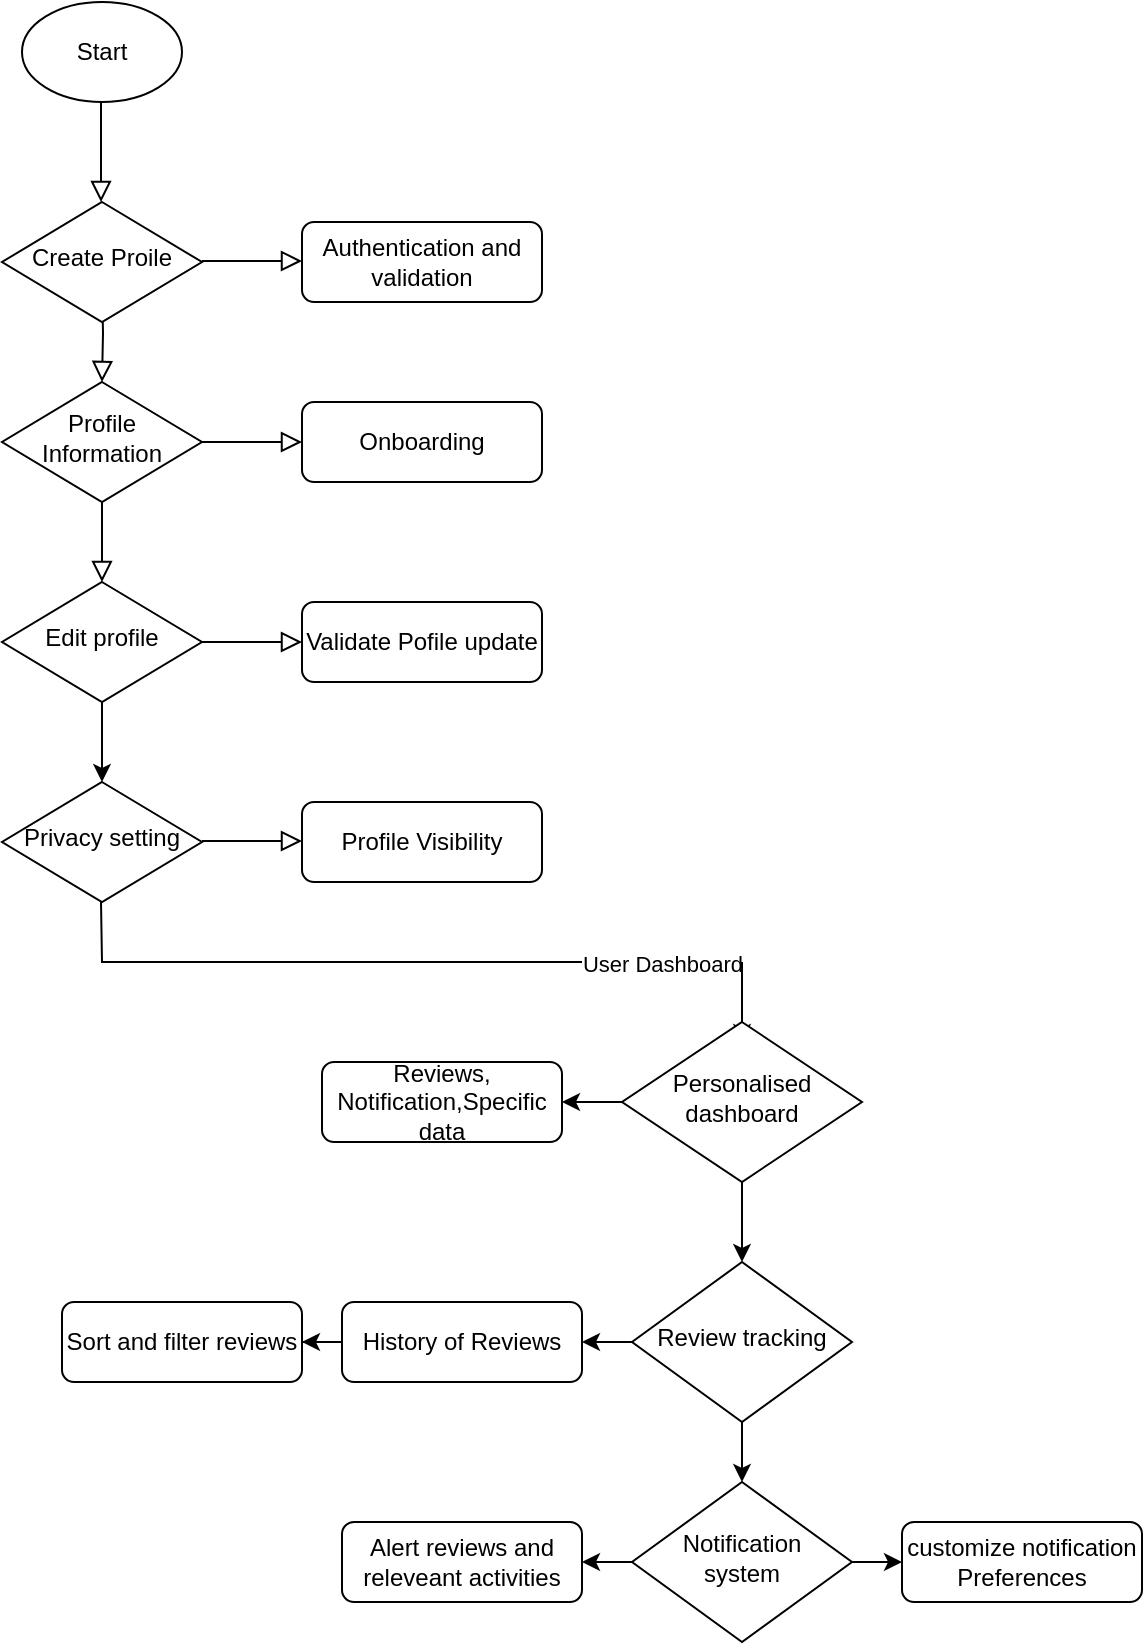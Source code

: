 <mxfile version="22.0.6" type="github" pages="4">
  <diagram id="C5RBs43oDa-KdzZeNtuy" name="Page-1">
    <mxGraphModel dx="880" dy="568" grid="1" gridSize="10" guides="1" tooltips="1" connect="1" arrows="1" fold="1" page="1" pageScale="1" pageWidth="827" pageHeight="1169" math="0" shadow="0">
      <root>
        <mxCell id="WIyWlLk6GJQsqaUBKTNV-0" />
        <mxCell id="WIyWlLk6GJQsqaUBKTNV-1" parent="WIyWlLk6GJQsqaUBKTNV-0" />
        <mxCell id="WIyWlLk6GJQsqaUBKTNV-2" value="" style="rounded=0;html=1;jettySize=auto;orthogonalLoop=1;fontSize=11;endArrow=block;endFill=0;endSize=8;strokeWidth=1;shadow=0;labelBackgroundColor=none;edgeStyle=orthogonalEdgeStyle;" parent="WIyWlLk6GJQsqaUBKTNV-1" target="WIyWlLk6GJQsqaUBKTNV-6" edge="1">
          <mxGeometry relative="1" as="geometry">
            <mxPoint x="220" y="140" as="sourcePoint" />
          </mxGeometry>
        </mxCell>
        <mxCell id="WIyWlLk6GJQsqaUBKTNV-4" value="" style="rounded=0;html=1;jettySize=auto;orthogonalLoop=1;fontSize=11;endArrow=block;endFill=0;endSize=8;strokeWidth=1;shadow=0;labelBackgroundColor=none;edgeStyle=orthogonalEdgeStyle;" parent="WIyWlLk6GJQsqaUBKTNV-1" source="WIyWlLk6GJQsqaUBKTNV-6" target="WIyWlLk6GJQsqaUBKTNV-10" edge="1">
          <mxGeometry y="20" relative="1" as="geometry">
            <mxPoint as="offset" />
          </mxGeometry>
        </mxCell>
        <mxCell id="WIyWlLk6GJQsqaUBKTNV-5" value="" style="edgeStyle=orthogonalEdgeStyle;rounded=0;html=1;jettySize=auto;orthogonalLoop=1;fontSize=11;endArrow=block;endFill=0;endSize=8;strokeWidth=1;shadow=0;labelBackgroundColor=none;" parent="WIyWlLk6GJQsqaUBKTNV-1" source="WIyWlLk6GJQsqaUBKTNV-6" target="WIyWlLk6GJQsqaUBKTNV-7" edge="1">
          <mxGeometry y="10" relative="1" as="geometry">
            <mxPoint as="offset" />
          </mxGeometry>
        </mxCell>
        <mxCell id="WIyWlLk6GJQsqaUBKTNV-6" value="Profile Information" style="rhombus;whiteSpace=wrap;html=1;shadow=0;fontFamily=Helvetica;fontSize=12;align=center;strokeWidth=1;spacing=6;spacingTop=-4;" parent="WIyWlLk6GJQsqaUBKTNV-1" vertex="1">
          <mxGeometry x="170" y="190" width="100" height="60" as="geometry" />
        </mxCell>
        <mxCell id="WIyWlLk6GJQsqaUBKTNV-7" value="Onboarding" style="rounded=1;whiteSpace=wrap;html=1;fontSize=12;glass=0;strokeWidth=1;shadow=0;" parent="WIyWlLk6GJQsqaUBKTNV-1" vertex="1">
          <mxGeometry x="320" y="200" width="120" height="40" as="geometry" />
        </mxCell>
        <mxCell id="WIyWlLk6GJQsqaUBKTNV-9" value="" style="edgeStyle=orthogonalEdgeStyle;rounded=0;html=1;jettySize=auto;orthogonalLoop=1;fontSize=11;endArrow=block;endFill=0;endSize=8;strokeWidth=1;shadow=0;labelBackgroundColor=none;" parent="WIyWlLk6GJQsqaUBKTNV-1" source="WIyWlLk6GJQsqaUBKTNV-10" target="WIyWlLk6GJQsqaUBKTNV-12" edge="1">
          <mxGeometry y="10" relative="1" as="geometry">
            <mxPoint as="offset" />
          </mxGeometry>
        </mxCell>
        <mxCell id="WIyWlLk6GJQsqaUBKTNV-10" value="Edit profile" style="rhombus;whiteSpace=wrap;html=1;shadow=0;fontFamily=Helvetica;fontSize=12;align=center;strokeWidth=1;spacing=6;spacingTop=-4;" parent="WIyWlLk6GJQsqaUBKTNV-1" vertex="1">
          <mxGeometry x="170" y="290" width="100" height="60" as="geometry" />
        </mxCell>
        <mxCell id="WIyWlLk6GJQsqaUBKTNV-12" value="Validate Pofile update" style="rounded=1;whiteSpace=wrap;html=1;fontSize=12;glass=0;strokeWidth=1;shadow=0;" parent="WIyWlLk6GJQsqaUBKTNV-1" vertex="1">
          <mxGeometry x="320" y="300" width="120" height="40" as="geometry" />
        </mxCell>
        <mxCell id="iGASAhXKb9GAl0qDR1pf-0" value="Start" style="ellipse;whiteSpace=wrap;html=1;" parent="WIyWlLk6GJQsqaUBKTNV-1" vertex="1">
          <mxGeometry x="180" width="80" height="50" as="geometry" />
        </mxCell>
        <mxCell id="iGASAhXKb9GAl0qDR1pf-1" value="" style="rounded=0;html=1;jettySize=auto;orthogonalLoop=1;fontSize=11;endArrow=block;endFill=0;endSize=8;strokeWidth=1;shadow=0;labelBackgroundColor=none;edgeStyle=orthogonalEdgeStyle;" parent="WIyWlLk6GJQsqaUBKTNV-1" edge="1">
          <mxGeometry relative="1" as="geometry">
            <mxPoint x="219.5" y="50" as="sourcePoint" />
            <mxPoint x="219.5" y="100" as="targetPoint" />
          </mxGeometry>
        </mxCell>
        <mxCell id="iGASAhXKb9GAl0qDR1pf-5" style="edgeStyle=orthogonalEdgeStyle;rounded=0;orthogonalLoop=1;jettySize=auto;html=1;exitX=0.5;exitY=1;exitDx=0;exitDy=0;" parent="WIyWlLk6GJQsqaUBKTNV-1" edge="1">
          <mxGeometry relative="1" as="geometry">
            <mxPoint x="220" y="160" as="sourcePoint" />
            <mxPoint x="220" y="160" as="targetPoint" />
          </mxGeometry>
        </mxCell>
        <mxCell id="iGASAhXKb9GAl0qDR1pf-7" value="Create Proile" style="rhombus;whiteSpace=wrap;html=1;shadow=0;fontFamily=Helvetica;fontSize=12;align=center;strokeWidth=1;spacing=6;spacingTop=-4;" parent="WIyWlLk6GJQsqaUBKTNV-1" vertex="1">
          <mxGeometry x="170" y="100" width="100" height="60" as="geometry" />
        </mxCell>
        <mxCell id="iGASAhXKb9GAl0qDR1pf-9" value="Authentication and validation" style="rounded=1;whiteSpace=wrap;html=1;fontSize=12;glass=0;strokeWidth=1;shadow=0;" parent="WIyWlLk6GJQsqaUBKTNV-1" vertex="1">
          <mxGeometry x="320" y="110" width="120" height="40" as="geometry" />
        </mxCell>
        <mxCell id="iGASAhXKb9GAl0qDR1pf-10" value="" style="edgeStyle=orthogonalEdgeStyle;rounded=0;html=1;jettySize=auto;orthogonalLoop=1;fontSize=11;endArrow=block;endFill=0;endSize=8;strokeWidth=1;shadow=0;labelBackgroundColor=none;" parent="WIyWlLk6GJQsqaUBKTNV-1" edge="1">
          <mxGeometry y="10" relative="1" as="geometry">
            <mxPoint as="offset" />
            <mxPoint x="270" y="129.5" as="sourcePoint" />
            <mxPoint x="320" y="129.5" as="targetPoint" />
          </mxGeometry>
        </mxCell>
        <mxCell id="iGASAhXKb9GAl0qDR1pf-13" value="Privacy setting" style="rhombus;whiteSpace=wrap;html=1;shadow=0;fontFamily=Helvetica;fontSize=12;align=center;strokeWidth=1;spacing=6;spacingTop=-4;" parent="WIyWlLk6GJQsqaUBKTNV-1" vertex="1">
          <mxGeometry x="170" y="390" width="100" height="60" as="geometry" />
        </mxCell>
        <mxCell id="iGASAhXKb9GAl0qDR1pf-17" value="" style="endArrow=classic;html=1;rounded=0;" parent="WIyWlLk6GJQsqaUBKTNV-1" edge="1">
          <mxGeometry width="50" height="50" relative="1" as="geometry">
            <mxPoint x="220" y="350" as="sourcePoint" />
            <mxPoint x="220" y="390" as="targetPoint" />
          </mxGeometry>
        </mxCell>
        <mxCell id="iGASAhXKb9GAl0qDR1pf-19" value="Profile Visibility" style="rounded=1;whiteSpace=wrap;html=1;fontSize=12;glass=0;strokeWidth=1;shadow=0;" parent="WIyWlLk6GJQsqaUBKTNV-1" vertex="1">
          <mxGeometry x="320" y="400" width="120" height="40" as="geometry" />
        </mxCell>
        <mxCell id="iGASAhXKb9GAl0qDR1pf-20" value="" style="edgeStyle=orthogonalEdgeStyle;rounded=0;html=1;jettySize=auto;orthogonalLoop=1;fontSize=11;endArrow=block;endFill=0;endSize=8;strokeWidth=1;shadow=0;labelBackgroundColor=none;" parent="WIyWlLk6GJQsqaUBKTNV-1" edge="1">
          <mxGeometry y="10" relative="1" as="geometry">
            <mxPoint as="offset" />
            <mxPoint x="270" y="419.5" as="sourcePoint" />
            <mxPoint x="320" y="419.5" as="targetPoint" />
          </mxGeometry>
        </mxCell>
        <mxCell id="iGASAhXKb9GAl0qDR1pf-21" value="" style="endArrow=classic;html=1;rounded=0;" parent="WIyWlLk6GJQsqaUBKTNV-1" edge="1">
          <mxGeometry width="50" height="50" relative="1" as="geometry">
            <mxPoint x="219.5" y="450" as="sourcePoint" />
            <mxPoint x="520" y="480" as="targetPoint" />
            <Array as="points">
              <mxPoint x="220" y="480" />
            </Array>
          </mxGeometry>
        </mxCell>
        <mxCell id="iGASAhXKb9GAl0qDR1pf-22" value="User Dashboard" style="edgeLabel;html=1;align=center;verticalAlign=middle;resizable=0;points=[];" parent="iGASAhXKb9GAl0qDR1pf-21" vertex="1" connectable="0">
          <mxGeometry x="0.758" y="-1" relative="1" as="geometry">
            <mxPoint x="20" as="offset" />
          </mxGeometry>
        </mxCell>
        <mxCell id="iGASAhXKb9GAl0qDR1pf-24" value="" style="edgeStyle=none;orthogonalLoop=1;jettySize=auto;html=1;rounded=0;" parent="WIyWlLk6GJQsqaUBKTNV-1" edge="1">
          <mxGeometry width="100" relative="1" as="geometry">
            <mxPoint x="540" y="480" as="sourcePoint" />
            <mxPoint x="540" y="520" as="targetPoint" />
            <Array as="points" />
          </mxGeometry>
        </mxCell>
        <mxCell id="iGASAhXKb9GAl0qDR1pf-34" value="" style="edgeStyle=orthogonalEdgeStyle;rounded=0;orthogonalLoop=1;jettySize=auto;html=1;" parent="WIyWlLk6GJQsqaUBKTNV-1" source="iGASAhXKb9GAl0qDR1pf-32" target="iGASAhXKb9GAl0qDR1pf-33" edge="1">
          <mxGeometry relative="1" as="geometry" />
        </mxCell>
        <mxCell id="iGASAhXKb9GAl0qDR1pf-36" value="" style="edgeStyle=orthogonalEdgeStyle;rounded=0;orthogonalLoop=1;jettySize=auto;html=1;" parent="WIyWlLk6GJQsqaUBKTNV-1" source="iGASAhXKb9GAl0qDR1pf-32" target="iGASAhXKb9GAl0qDR1pf-35" edge="1">
          <mxGeometry relative="1" as="geometry" />
        </mxCell>
        <mxCell id="iGASAhXKb9GAl0qDR1pf-32" value="Personalised dashboard" style="rhombus;whiteSpace=wrap;html=1;shadow=0;fontFamily=Helvetica;fontSize=12;align=center;strokeWidth=1;spacing=6;spacingTop=-4;" parent="WIyWlLk6GJQsqaUBKTNV-1" vertex="1">
          <mxGeometry x="480" y="510" width="120" height="80" as="geometry" />
        </mxCell>
        <mxCell id="iGASAhXKb9GAl0qDR1pf-33" value="Reviews, Notification,Specific data" style="rounded=1;whiteSpace=wrap;html=1;fontSize=12;glass=0;strokeWidth=1;shadow=0;" parent="WIyWlLk6GJQsqaUBKTNV-1" vertex="1">
          <mxGeometry x="330" y="530" width="120" height="40" as="geometry" />
        </mxCell>
        <mxCell id="iGASAhXKb9GAl0qDR1pf-38" value="" style="edgeStyle=orthogonalEdgeStyle;rounded=0;orthogonalLoop=1;jettySize=auto;html=1;" parent="WIyWlLk6GJQsqaUBKTNV-1" source="iGASAhXKb9GAl0qDR1pf-35" target="iGASAhXKb9GAl0qDR1pf-37" edge="1">
          <mxGeometry relative="1" as="geometry" />
        </mxCell>
        <mxCell id="iGASAhXKb9GAl0qDR1pf-43" value="" style="edgeStyle=orthogonalEdgeStyle;rounded=0;orthogonalLoop=1;jettySize=auto;html=1;" parent="WIyWlLk6GJQsqaUBKTNV-1" source="iGASAhXKb9GAl0qDR1pf-35" target="iGASAhXKb9GAl0qDR1pf-42" edge="1">
          <mxGeometry relative="1" as="geometry" />
        </mxCell>
        <mxCell id="iGASAhXKb9GAl0qDR1pf-35" value="Review tracking" style="rhombus;whiteSpace=wrap;html=1;shadow=0;fontFamily=Helvetica;fontSize=12;align=center;strokeWidth=1;spacing=6;spacingTop=-4;" parent="WIyWlLk6GJQsqaUBKTNV-1" vertex="1">
          <mxGeometry x="485" y="630" width="110" height="80" as="geometry" />
        </mxCell>
        <mxCell id="iGASAhXKb9GAl0qDR1pf-40" value="" style="edgeStyle=orthogonalEdgeStyle;rounded=0;orthogonalLoop=1;jettySize=auto;html=1;" parent="WIyWlLk6GJQsqaUBKTNV-1" source="iGASAhXKb9GAl0qDR1pf-37" target="iGASAhXKb9GAl0qDR1pf-39" edge="1">
          <mxGeometry relative="1" as="geometry" />
        </mxCell>
        <mxCell id="iGASAhXKb9GAl0qDR1pf-37" value="History of Reviews" style="rounded=1;whiteSpace=wrap;html=1;fontSize=12;glass=0;strokeWidth=1;shadow=0;" parent="WIyWlLk6GJQsqaUBKTNV-1" vertex="1">
          <mxGeometry x="340" y="650" width="120" height="40" as="geometry" />
        </mxCell>
        <mxCell id="iGASAhXKb9GAl0qDR1pf-39" value="Sort and filter reviews" style="rounded=1;whiteSpace=wrap;html=1;fontSize=12;glass=0;strokeWidth=1;shadow=0;" parent="WIyWlLk6GJQsqaUBKTNV-1" vertex="1">
          <mxGeometry x="200" y="650" width="120" height="40" as="geometry" />
        </mxCell>
        <mxCell id="iGASAhXKb9GAl0qDR1pf-45" value="" style="edgeStyle=orthogonalEdgeStyle;rounded=0;orthogonalLoop=1;jettySize=auto;html=1;" parent="WIyWlLk6GJQsqaUBKTNV-1" source="iGASAhXKb9GAl0qDR1pf-42" target="iGASAhXKb9GAl0qDR1pf-44" edge="1">
          <mxGeometry relative="1" as="geometry" />
        </mxCell>
        <mxCell id="iGASAhXKb9GAl0qDR1pf-47" value="" style="edgeStyle=orthogonalEdgeStyle;rounded=0;orthogonalLoop=1;jettySize=auto;html=1;" parent="WIyWlLk6GJQsqaUBKTNV-1" source="iGASAhXKb9GAl0qDR1pf-42" target="iGASAhXKb9GAl0qDR1pf-46" edge="1">
          <mxGeometry relative="1" as="geometry" />
        </mxCell>
        <mxCell id="iGASAhXKb9GAl0qDR1pf-42" value="Notification system" style="rhombus;whiteSpace=wrap;html=1;shadow=0;fontFamily=Helvetica;fontSize=12;align=center;strokeWidth=1;spacing=6;spacingTop=-4;" parent="WIyWlLk6GJQsqaUBKTNV-1" vertex="1">
          <mxGeometry x="485" y="740" width="110" height="80" as="geometry" />
        </mxCell>
        <mxCell id="iGASAhXKb9GAl0qDR1pf-44" value="Alert reviews and releveant activities" style="rounded=1;whiteSpace=wrap;html=1;fontSize=12;glass=0;strokeWidth=1;shadow=0;" parent="WIyWlLk6GJQsqaUBKTNV-1" vertex="1">
          <mxGeometry x="340" y="760" width="120" height="40" as="geometry" />
        </mxCell>
        <mxCell id="iGASAhXKb9GAl0qDR1pf-46" value="customize notification Preferences" style="rounded=1;whiteSpace=wrap;html=1;fontSize=12;glass=0;strokeWidth=1;shadow=0;" parent="WIyWlLk6GJQsqaUBKTNV-1" vertex="1">
          <mxGeometry x="620" y="760" width="120" height="40" as="geometry" />
        </mxCell>
      </root>
    </mxGraphModel>
  </diagram>
  <diagram id="cUen7X73e36srcXwbvj0" name="Page-2">
    <mxGraphModel dx="880" dy="568" grid="1" gridSize="10" guides="1" tooltips="1" connect="1" arrows="1" fold="1" page="1" pageScale="1" pageWidth="827" pageHeight="1169" math="0" shadow="0">
      <root>
        <mxCell id="0" />
        <mxCell id="1" parent="0" />
      </root>
    </mxGraphModel>
  </diagram>
  <diagram name="Page-1" id="MSBpeoJMWCfWt9_epwDN">
    <mxGraphModel dx="880" dy="568" grid="1" gridSize="10" guides="1" tooltips="1" connect="1" arrows="1" fold="1" page="1" pageScale="1" pageWidth="827" pageHeight="1169" math="0" shadow="0">
      <root>
        <mxCell id="WIyWlLk6GJQsqaUBKTNV-0" />
        <mxCell id="WIyWlLk6GJQsqaUBKTNV-1" parent="WIyWlLk6GJQsqaUBKTNV-0" />
        <mxCell id="WIyWlLk6GJQsqaUBKTNV-2" value="" style="rounded=0;html=1;jettySize=auto;orthogonalLoop=1;fontSize=11;endArrow=block;endFill=0;endSize=8;strokeWidth=1;shadow=0;labelBackgroundColor=none;edgeStyle=orthogonalEdgeStyle;" parent="WIyWlLk6GJQsqaUBKTNV-1" target="WIyWlLk6GJQsqaUBKTNV-6" edge="1">
          <mxGeometry relative="1" as="geometry">
            <mxPoint x="220" y="140" as="sourcePoint" />
          </mxGeometry>
        </mxCell>
        <mxCell id="WIyWlLk6GJQsqaUBKTNV-4" value="" style="rounded=0;html=1;jettySize=auto;orthogonalLoop=1;fontSize=11;endArrow=block;endFill=0;endSize=8;strokeWidth=1;shadow=0;labelBackgroundColor=none;edgeStyle=orthogonalEdgeStyle;" parent="WIyWlLk6GJQsqaUBKTNV-1" source="WIyWlLk6GJQsqaUBKTNV-6" target="WIyWlLk6GJQsqaUBKTNV-10" edge="1">
          <mxGeometry y="20" relative="1" as="geometry">
            <mxPoint as="offset" />
          </mxGeometry>
        </mxCell>
        <mxCell id="WIyWlLk6GJQsqaUBKTNV-5" value="" style="edgeStyle=orthogonalEdgeStyle;rounded=0;html=1;jettySize=auto;orthogonalLoop=1;fontSize=11;endArrow=block;endFill=0;endSize=8;strokeWidth=1;shadow=0;labelBackgroundColor=none;" parent="WIyWlLk6GJQsqaUBKTNV-1" source="WIyWlLk6GJQsqaUBKTNV-6" target="WIyWlLk6GJQsqaUBKTNV-7" edge="1">
          <mxGeometry y="10" relative="1" as="geometry">
            <mxPoint as="offset" />
          </mxGeometry>
        </mxCell>
        <mxCell id="WIyWlLk6GJQsqaUBKTNV-6" value="Profile Information" style="rhombus;whiteSpace=wrap;html=1;shadow=0;fontFamily=Helvetica;fontSize=12;align=center;strokeWidth=1;spacing=6;spacingTop=-4;" parent="WIyWlLk6GJQsqaUBKTNV-1" vertex="1">
          <mxGeometry x="170" y="190" width="100" height="60" as="geometry" />
        </mxCell>
        <mxCell id="WIyWlLk6GJQsqaUBKTNV-7" value="Onboarding" style="rounded=1;whiteSpace=wrap;html=1;fontSize=12;glass=0;strokeWidth=1;shadow=0;" parent="WIyWlLk6GJQsqaUBKTNV-1" vertex="1">
          <mxGeometry x="320" y="200" width="120" height="40" as="geometry" />
        </mxCell>
        <mxCell id="WIyWlLk6GJQsqaUBKTNV-9" value="" style="edgeStyle=orthogonalEdgeStyle;rounded=0;html=1;jettySize=auto;orthogonalLoop=1;fontSize=11;endArrow=block;endFill=0;endSize=8;strokeWidth=1;shadow=0;labelBackgroundColor=none;" parent="WIyWlLk6GJQsqaUBKTNV-1" source="WIyWlLk6GJQsqaUBKTNV-10" target="WIyWlLk6GJQsqaUBKTNV-12" edge="1">
          <mxGeometry y="10" relative="1" as="geometry">
            <mxPoint as="offset" />
          </mxGeometry>
        </mxCell>
        <mxCell id="WIyWlLk6GJQsqaUBKTNV-10" value="Edit profile" style="rhombus;whiteSpace=wrap;html=1;shadow=0;fontFamily=Helvetica;fontSize=12;align=center;strokeWidth=1;spacing=6;spacingTop=-4;" parent="WIyWlLk6GJQsqaUBKTNV-1" vertex="1">
          <mxGeometry x="170" y="290" width="100" height="60" as="geometry" />
        </mxCell>
        <mxCell id="WIyWlLk6GJQsqaUBKTNV-12" value="Validate Pofile update" style="rounded=1;whiteSpace=wrap;html=1;fontSize=12;glass=0;strokeWidth=1;shadow=0;" parent="WIyWlLk6GJQsqaUBKTNV-1" vertex="1">
          <mxGeometry x="320" y="300" width="120" height="40" as="geometry" />
        </mxCell>
        <mxCell id="iGASAhXKb9GAl0qDR1pf-0" value="Start" style="ellipse;whiteSpace=wrap;html=1;" parent="WIyWlLk6GJQsqaUBKTNV-1" vertex="1">
          <mxGeometry x="180" width="80" height="50" as="geometry" />
        </mxCell>
        <mxCell id="iGASAhXKb9GAl0qDR1pf-1" value="" style="rounded=0;html=1;jettySize=auto;orthogonalLoop=1;fontSize=11;endArrow=block;endFill=0;endSize=8;strokeWidth=1;shadow=0;labelBackgroundColor=none;edgeStyle=orthogonalEdgeStyle;" parent="WIyWlLk6GJQsqaUBKTNV-1" edge="1">
          <mxGeometry relative="1" as="geometry">
            <mxPoint x="219.5" y="50" as="sourcePoint" />
            <mxPoint x="219.5" y="100" as="targetPoint" />
          </mxGeometry>
        </mxCell>
        <mxCell id="iGASAhXKb9GAl0qDR1pf-5" style="edgeStyle=orthogonalEdgeStyle;rounded=0;orthogonalLoop=1;jettySize=auto;html=1;exitX=0.5;exitY=1;exitDx=0;exitDy=0;" parent="WIyWlLk6GJQsqaUBKTNV-1" edge="1">
          <mxGeometry relative="1" as="geometry">
            <mxPoint x="220" y="160" as="sourcePoint" />
            <mxPoint x="220" y="160" as="targetPoint" />
          </mxGeometry>
        </mxCell>
        <mxCell id="iGASAhXKb9GAl0qDR1pf-7" value="Create Proile" style="rhombus;whiteSpace=wrap;html=1;shadow=0;fontFamily=Helvetica;fontSize=12;align=center;strokeWidth=1;spacing=6;spacingTop=-4;" parent="WIyWlLk6GJQsqaUBKTNV-1" vertex="1">
          <mxGeometry x="170" y="100" width="100" height="60" as="geometry" />
        </mxCell>
        <mxCell id="iGASAhXKb9GAl0qDR1pf-9" value="Authentication and validation" style="rounded=1;whiteSpace=wrap;html=1;fontSize=12;glass=0;strokeWidth=1;shadow=0;" parent="WIyWlLk6GJQsqaUBKTNV-1" vertex="1">
          <mxGeometry x="320" y="110" width="120" height="40" as="geometry" />
        </mxCell>
        <mxCell id="iGASAhXKb9GAl0qDR1pf-10" value="" style="edgeStyle=orthogonalEdgeStyle;rounded=0;html=1;jettySize=auto;orthogonalLoop=1;fontSize=11;endArrow=block;endFill=0;endSize=8;strokeWidth=1;shadow=0;labelBackgroundColor=none;" parent="WIyWlLk6GJQsqaUBKTNV-1" edge="1">
          <mxGeometry y="10" relative="1" as="geometry">
            <mxPoint as="offset" />
            <mxPoint x="270" y="129.5" as="sourcePoint" />
            <mxPoint x="320" y="129.5" as="targetPoint" />
          </mxGeometry>
        </mxCell>
        <mxCell id="iGASAhXKb9GAl0qDR1pf-13" value="Privacy setting" style="rhombus;whiteSpace=wrap;html=1;shadow=0;fontFamily=Helvetica;fontSize=12;align=center;strokeWidth=1;spacing=6;spacingTop=-4;" parent="WIyWlLk6GJQsqaUBKTNV-1" vertex="1">
          <mxGeometry x="170" y="390" width="100" height="60" as="geometry" />
        </mxCell>
        <mxCell id="iGASAhXKb9GAl0qDR1pf-17" value="" style="endArrow=classic;html=1;rounded=0;" parent="WIyWlLk6GJQsqaUBKTNV-1" edge="1">
          <mxGeometry width="50" height="50" relative="1" as="geometry">
            <mxPoint x="220" y="350" as="sourcePoint" />
            <mxPoint x="220" y="390" as="targetPoint" />
          </mxGeometry>
        </mxCell>
        <mxCell id="iGASAhXKb9GAl0qDR1pf-19" value="Profile Visibility" style="rounded=1;whiteSpace=wrap;html=1;fontSize=12;glass=0;strokeWidth=1;shadow=0;" parent="WIyWlLk6GJQsqaUBKTNV-1" vertex="1">
          <mxGeometry x="320" y="400" width="120" height="40" as="geometry" />
        </mxCell>
        <mxCell id="iGASAhXKb9GAl0qDR1pf-20" value="" style="edgeStyle=orthogonalEdgeStyle;rounded=0;html=1;jettySize=auto;orthogonalLoop=1;fontSize=11;endArrow=block;endFill=0;endSize=8;strokeWidth=1;shadow=0;labelBackgroundColor=none;" parent="WIyWlLk6GJQsqaUBKTNV-1" edge="1">
          <mxGeometry y="10" relative="1" as="geometry">
            <mxPoint as="offset" />
            <mxPoint x="270" y="419.5" as="sourcePoint" />
            <mxPoint x="320" y="419.5" as="targetPoint" />
          </mxGeometry>
        </mxCell>
        <mxCell id="iGASAhXKb9GAl0qDR1pf-21" value="" style="endArrow=classic;html=1;rounded=0;" parent="WIyWlLk6GJQsqaUBKTNV-1" edge="1">
          <mxGeometry width="50" height="50" relative="1" as="geometry">
            <mxPoint x="219.5" y="450" as="sourcePoint" />
            <mxPoint x="520" y="480" as="targetPoint" />
            <Array as="points">
              <mxPoint x="220" y="480" />
            </Array>
          </mxGeometry>
        </mxCell>
        <mxCell id="iGASAhXKb9GAl0qDR1pf-22" value="User Dashboard" style="edgeLabel;html=1;align=center;verticalAlign=middle;resizable=0;points=[];" parent="iGASAhXKb9GAl0qDR1pf-21" vertex="1" connectable="0">
          <mxGeometry x="0.758" y="-1" relative="1" as="geometry">
            <mxPoint x="20" as="offset" />
          </mxGeometry>
        </mxCell>
        <mxCell id="iGASAhXKb9GAl0qDR1pf-24" value="" style="edgeStyle=none;orthogonalLoop=1;jettySize=auto;html=1;rounded=0;" parent="WIyWlLk6GJQsqaUBKTNV-1" edge="1">
          <mxGeometry width="100" relative="1" as="geometry">
            <mxPoint x="540" y="480" as="sourcePoint" />
            <mxPoint x="540" y="520" as="targetPoint" />
            <Array as="points" />
          </mxGeometry>
        </mxCell>
        <mxCell id="iGASAhXKb9GAl0qDR1pf-34" value="" style="edgeStyle=orthogonalEdgeStyle;rounded=0;orthogonalLoop=1;jettySize=auto;html=1;" parent="WIyWlLk6GJQsqaUBKTNV-1" source="iGASAhXKb9GAl0qDR1pf-32" target="iGASAhXKb9GAl0qDR1pf-33" edge="1">
          <mxGeometry relative="1" as="geometry" />
        </mxCell>
        <mxCell id="iGASAhXKb9GAl0qDR1pf-36" value="" style="edgeStyle=orthogonalEdgeStyle;rounded=0;orthogonalLoop=1;jettySize=auto;html=1;" parent="WIyWlLk6GJQsqaUBKTNV-1" source="iGASAhXKb9GAl0qDR1pf-32" target="iGASAhXKb9GAl0qDR1pf-35" edge="1">
          <mxGeometry relative="1" as="geometry" />
        </mxCell>
        <mxCell id="iGASAhXKb9GAl0qDR1pf-32" value="Personalised dashboard" style="rhombus;whiteSpace=wrap;html=1;shadow=0;fontFamily=Helvetica;fontSize=12;align=center;strokeWidth=1;spacing=6;spacingTop=-4;" parent="WIyWlLk6GJQsqaUBKTNV-1" vertex="1">
          <mxGeometry x="480" y="510" width="120" height="80" as="geometry" />
        </mxCell>
        <mxCell id="iGASAhXKb9GAl0qDR1pf-33" value="Reviews, Notification,Specific data" style="rounded=1;whiteSpace=wrap;html=1;fontSize=12;glass=0;strokeWidth=1;shadow=0;" parent="WIyWlLk6GJQsqaUBKTNV-1" vertex="1">
          <mxGeometry x="330" y="530" width="120" height="40" as="geometry" />
        </mxCell>
        <mxCell id="iGASAhXKb9GAl0qDR1pf-38" value="" style="edgeStyle=orthogonalEdgeStyle;rounded=0;orthogonalLoop=1;jettySize=auto;html=1;" parent="WIyWlLk6GJQsqaUBKTNV-1" source="iGASAhXKb9GAl0qDR1pf-35" target="iGASAhXKb9GAl0qDR1pf-37" edge="1">
          <mxGeometry relative="1" as="geometry" />
        </mxCell>
        <mxCell id="iGASAhXKb9GAl0qDR1pf-43" value="" style="edgeStyle=orthogonalEdgeStyle;rounded=0;orthogonalLoop=1;jettySize=auto;html=1;" parent="WIyWlLk6GJQsqaUBKTNV-1" source="iGASAhXKb9GAl0qDR1pf-35" target="iGASAhXKb9GAl0qDR1pf-42" edge="1">
          <mxGeometry relative="1" as="geometry" />
        </mxCell>
        <mxCell id="iGASAhXKb9GAl0qDR1pf-35" value="Review tracking" style="rhombus;whiteSpace=wrap;html=1;shadow=0;fontFamily=Helvetica;fontSize=12;align=center;strokeWidth=1;spacing=6;spacingTop=-4;" parent="WIyWlLk6GJQsqaUBKTNV-1" vertex="1">
          <mxGeometry x="485" y="630" width="110" height="80" as="geometry" />
        </mxCell>
        <mxCell id="iGASAhXKb9GAl0qDR1pf-40" value="" style="edgeStyle=orthogonalEdgeStyle;rounded=0;orthogonalLoop=1;jettySize=auto;html=1;" parent="WIyWlLk6GJQsqaUBKTNV-1" source="iGASAhXKb9GAl0qDR1pf-37" target="iGASAhXKb9GAl0qDR1pf-39" edge="1">
          <mxGeometry relative="1" as="geometry" />
        </mxCell>
        <mxCell id="iGASAhXKb9GAl0qDR1pf-37" value="History of Reviews" style="rounded=1;whiteSpace=wrap;html=1;fontSize=12;glass=0;strokeWidth=1;shadow=0;" parent="WIyWlLk6GJQsqaUBKTNV-1" vertex="1">
          <mxGeometry x="340" y="650" width="120" height="40" as="geometry" />
        </mxCell>
        <mxCell id="iGASAhXKb9GAl0qDR1pf-39" value="Sort and filter reviews" style="rounded=1;whiteSpace=wrap;html=1;fontSize=12;glass=0;strokeWidth=1;shadow=0;" parent="WIyWlLk6GJQsqaUBKTNV-1" vertex="1">
          <mxGeometry x="200" y="650" width="120" height="40" as="geometry" />
        </mxCell>
        <mxCell id="iGASAhXKb9GAl0qDR1pf-45" value="" style="edgeStyle=orthogonalEdgeStyle;rounded=0;orthogonalLoop=1;jettySize=auto;html=1;" parent="WIyWlLk6GJQsqaUBKTNV-1" source="iGASAhXKb9GAl0qDR1pf-42" target="iGASAhXKb9GAl0qDR1pf-44" edge="1">
          <mxGeometry relative="1" as="geometry" />
        </mxCell>
        <mxCell id="iGASAhXKb9GAl0qDR1pf-47" value="" style="edgeStyle=orthogonalEdgeStyle;rounded=0;orthogonalLoop=1;jettySize=auto;html=1;" parent="WIyWlLk6GJQsqaUBKTNV-1" source="iGASAhXKb9GAl0qDR1pf-42" target="iGASAhXKb9GAl0qDR1pf-46" edge="1">
          <mxGeometry relative="1" as="geometry" />
        </mxCell>
        <mxCell id="iGASAhXKb9GAl0qDR1pf-42" value="Notification system" style="rhombus;whiteSpace=wrap;html=1;shadow=0;fontFamily=Helvetica;fontSize=12;align=center;strokeWidth=1;spacing=6;spacingTop=-4;" parent="WIyWlLk6GJQsqaUBKTNV-1" vertex="1">
          <mxGeometry x="485" y="740" width="110" height="80" as="geometry" />
        </mxCell>
        <mxCell id="iGASAhXKb9GAl0qDR1pf-44" value="Alert reviews and releveant activities" style="rounded=1;whiteSpace=wrap;html=1;fontSize=12;glass=0;strokeWidth=1;shadow=0;" parent="WIyWlLk6GJQsqaUBKTNV-1" vertex="1">
          <mxGeometry x="340" y="760" width="120" height="40" as="geometry" />
        </mxCell>
        <mxCell id="iGASAhXKb9GAl0qDR1pf-46" value="customize notification Preferences" style="rounded=1;whiteSpace=wrap;html=1;fontSize=12;glass=0;strokeWidth=1;shadow=0;" parent="WIyWlLk6GJQsqaUBKTNV-1" vertex="1">
          <mxGeometry x="620" y="760" width="120" height="40" as="geometry" />
        </mxCell>
      </root>
    </mxGraphModel>
  </diagram>
  <diagram name="Page-2" id="FtrJo-I9uLCJUG_RJZT9">
    <mxGraphModel dx="880" dy="568" grid="1" gridSize="10" guides="1" tooltips="1" connect="1" arrows="1" fold="1" page="1" pageScale="1" pageWidth="827" pageHeight="1169" math="0" shadow="0">
      <root>
        <mxCell id="0" />
        <mxCell id="1" parent="0" />
      </root>
    </mxGraphModel>
  </diagram>
</mxfile>
